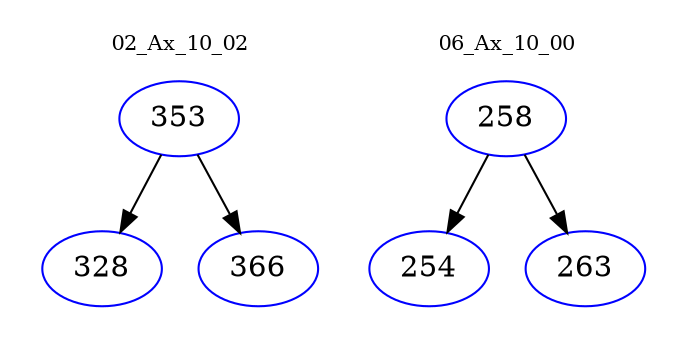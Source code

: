 digraph{
subgraph cluster_0 {
color = white
label = "02_Ax_10_02";
fontsize=10;
T0_353 [label="353", color="blue"]
T0_353 -> T0_328 [color="black"]
T0_328 [label="328", color="blue"]
T0_353 -> T0_366 [color="black"]
T0_366 [label="366", color="blue"]
}
subgraph cluster_1 {
color = white
label = "06_Ax_10_00";
fontsize=10;
T1_258 [label="258", color="blue"]
T1_258 -> T1_254 [color="black"]
T1_254 [label="254", color="blue"]
T1_258 -> T1_263 [color="black"]
T1_263 [label="263", color="blue"]
}
}
